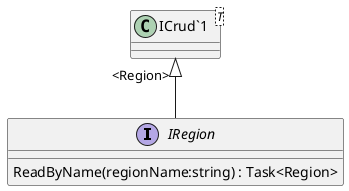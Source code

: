 @startuml
interface IRegion {
    ReadByName(regionName:string) : Task<Region>
}
class "ICrud`1"<T> {
}
"ICrud`1" "<Region>" <|-- IRegion
@enduml
